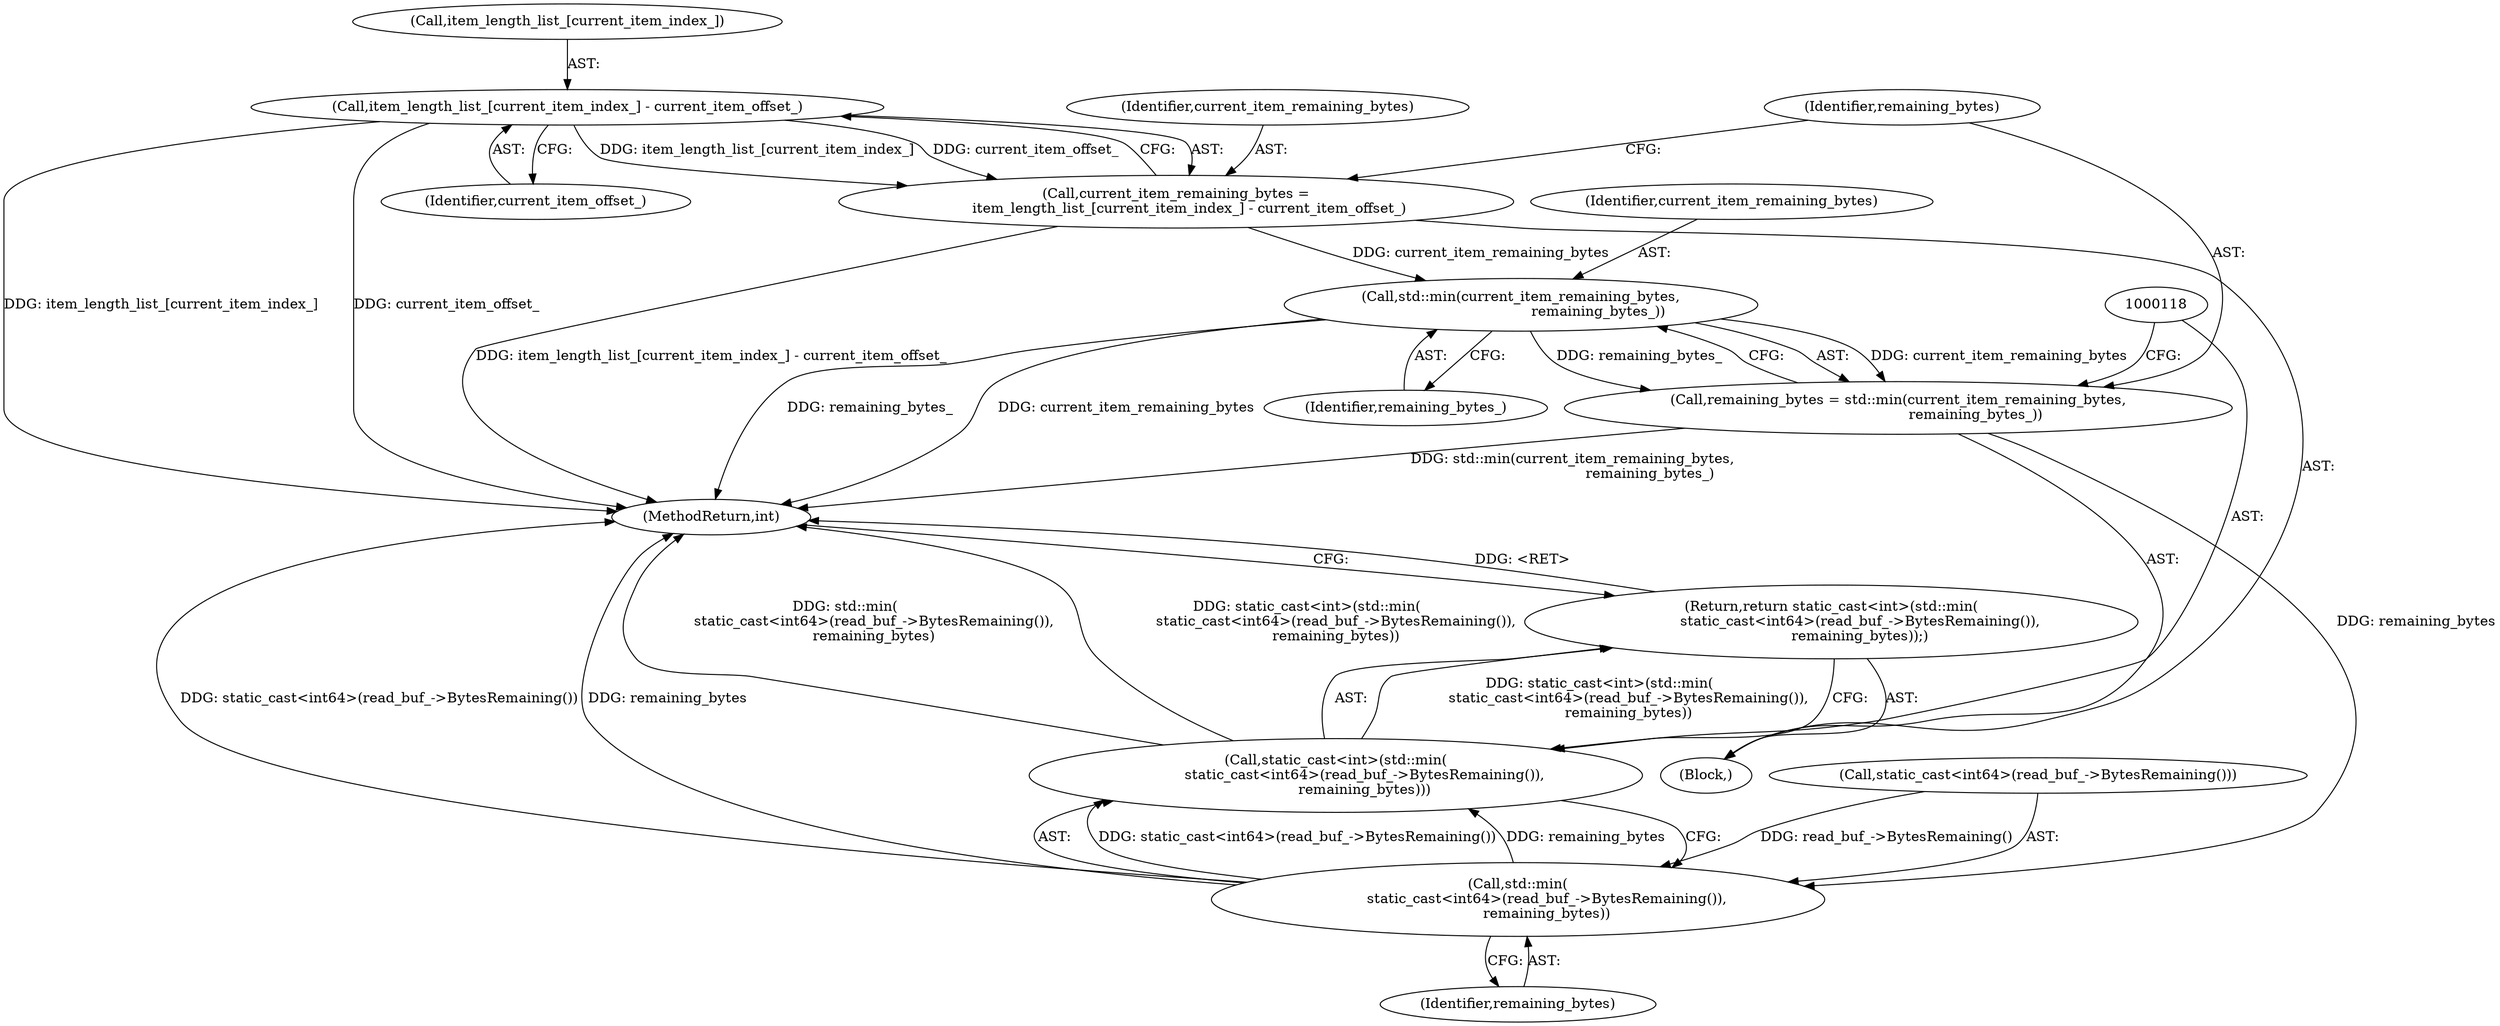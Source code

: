 digraph "1_Chrome_58936737b65052775b67b1409b87edbbbc09f72b@array" {
"1000105" [label="(Call,item_length_list_[current_item_index_] - current_item_offset_)"];
"1000103" [label="(Call,current_item_remaining_bytes =\n      item_length_list_[current_item_index_] - current_item_offset_)"];
"1000113" [label="(Call,std::min(current_item_remaining_bytes,\n                                   remaining_bytes_))"];
"1000111" [label="(Call,remaining_bytes = std::min(current_item_remaining_bytes,\n                                   remaining_bytes_))"];
"1000119" [label="(Call,std::min(\n             static_cast<int64>(read_buf_->BytesRemaining()),\n             remaining_bytes))"];
"1000117" [label="(Call,static_cast<int>(std::min(\n             static_cast<int64>(read_buf_->BytesRemaining()),\n             remaining_bytes)))"];
"1000116" [label="(Return,return static_cast<int>(std::min(\n             static_cast<int64>(read_buf_->BytesRemaining()),\n             remaining_bytes));)"];
"1000114" [label="(Identifier,current_item_remaining_bytes)"];
"1000101" [label="(Block,)"];
"1000113" [label="(Call,std::min(current_item_remaining_bytes,\n                                   remaining_bytes_))"];
"1000104" [label="(Identifier,current_item_remaining_bytes)"];
"1000119" [label="(Call,std::min(\n             static_cast<int64>(read_buf_->BytesRemaining()),\n             remaining_bytes))"];
"1000105" [label="(Call,item_length_list_[current_item_index_] - current_item_offset_)"];
"1000117" [label="(Call,static_cast<int>(std::min(\n             static_cast<int64>(read_buf_->BytesRemaining()),\n             remaining_bytes)))"];
"1000120" [label="(Call,static_cast<int64>(read_buf_->BytesRemaining()))"];
"1000116" [label="(Return,return static_cast<int>(std::min(\n             static_cast<int64>(read_buf_->BytesRemaining()),\n             remaining_bytes));)"];
"1000103" [label="(Call,current_item_remaining_bytes =\n      item_length_list_[current_item_index_] - current_item_offset_)"];
"1000111" [label="(Call,remaining_bytes = std::min(current_item_remaining_bytes,\n                                   remaining_bytes_))"];
"1000115" [label="(Identifier,remaining_bytes_)"];
"1000109" [label="(Identifier,current_item_offset_)"];
"1000123" [label="(Identifier,remaining_bytes)"];
"1000106" [label="(Call,item_length_list_[current_item_index_])"];
"1000124" [label="(MethodReturn,int)"];
"1000112" [label="(Identifier,remaining_bytes)"];
"1000105" -> "1000103"  [label="AST: "];
"1000105" -> "1000109"  [label="CFG: "];
"1000106" -> "1000105"  [label="AST: "];
"1000109" -> "1000105"  [label="AST: "];
"1000103" -> "1000105"  [label="CFG: "];
"1000105" -> "1000124"  [label="DDG: item_length_list_[current_item_index_]"];
"1000105" -> "1000124"  [label="DDG: current_item_offset_"];
"1000105" -> "1000103"  [label="DDG: item_length_list_[current_item_index_]"];
"1000105" -> "1000103"  [label="DDG: current_item_offset_"];
"1000103" -> "1000101"  [label="AST: "];
"1000104" -> "1000103"  [label="AST: "];
"1000112" -> "1000103"  [label="CFG: "];
"1000103" -> "1000124"  [label="DDG: item_length_list_[current_item_index_] - current_item_offset_"];
"1000103" -> "1000113"  [label="DDG: current_item_remaining_bytes"];
"1000113" -> "1000111"  [label="AST: "];
"1000113" -> "1000115"  [label="CFG: "];
"1000114" -> "1000113"  [label="AST: "];
"1000115" -> "1000113"  [label="AST: "];
"1000111" -> "1000113"  [label="CFG: "];
"1000113" -> "1000124"  [label="DDG: current_item_remaining_bytes"];
"1000113" -> "1000124"  [label="DDG: remaining_bytes_"];
"1000113" -> "1000111"  [label="DDG: current_item_remaining_bytes"];
"1000113" -> "1000111"  [label="DDG: remaining_bytes_"];
"1000111" -> "1000101"  [label="AST: "];
"1000112" -> "1000111"  [label="AST: "];
"1000118" -> "1000111"  [label="CFG: "];
"1000111" -> "1000124"  [label="DDG: std::min(current_item_remaining_bytes,\n                                   remaining_bytes_)"];
"1000111" -> "1000119"  [label="DDG: remaining_bytes"];
"1000119" -> "1000117"  [label="AST: "];
"1000119" -> "1000123"  [label="CFG: "];
"1000120" -> "1000119"  [label="AST: "];
"1000123" -> "1000119"  [label="AST: "];
"1000117" -> "1000119"  [label="CFG: "];
"1000119" -> "1000124"  [label="DDG: remaining_bytes"];
"1000119" -> "1000124"  [label="DDG: static_cast<int64>(read_buf_->BytesRemaining())"];
"1000119" -> "1000117"  [label="DDG: static_cast<int64>(read_buf_->BytesRemaining())"];
"1000119" -> "1000117"  [label="DDG: remaining_bytes"];
"1000120" -> "1000119"  [label="DDG: read_buf_->BytesRemaining()"];
"1000117" -> "1000116"  [label="AST: "];
"1000118" -> "1000117"  [label="AST: "];
"1000116" -> "1000117"  [label="CFG: "];
"1000117" -> "1000124"  [label="DDG: static_cast<int>(std::min(\n             static_cast<int64>(read_buf_->BytesRemaining()),\n             remaining_bytes))"];
"1000117" -> "1000124"  [label="DDG: std::min(\n             static_cast<int64>(read_buf_->BytesRemaining()),\n             remaining_bytes)"];
"1000117" -> "1000116"  [label="DDG: static_cast<int>(std::min(\n             static_cast<int64>(read_buf_->BytesRemaining()),\n             remaining_bytes))"];
"1000116" -> "1000101"  [label="AST: "];
"1000124" -> "1000116"  [label="CFG: "];
"1000116" -> "1000124"  [label="DDG: <RET>"];
}
